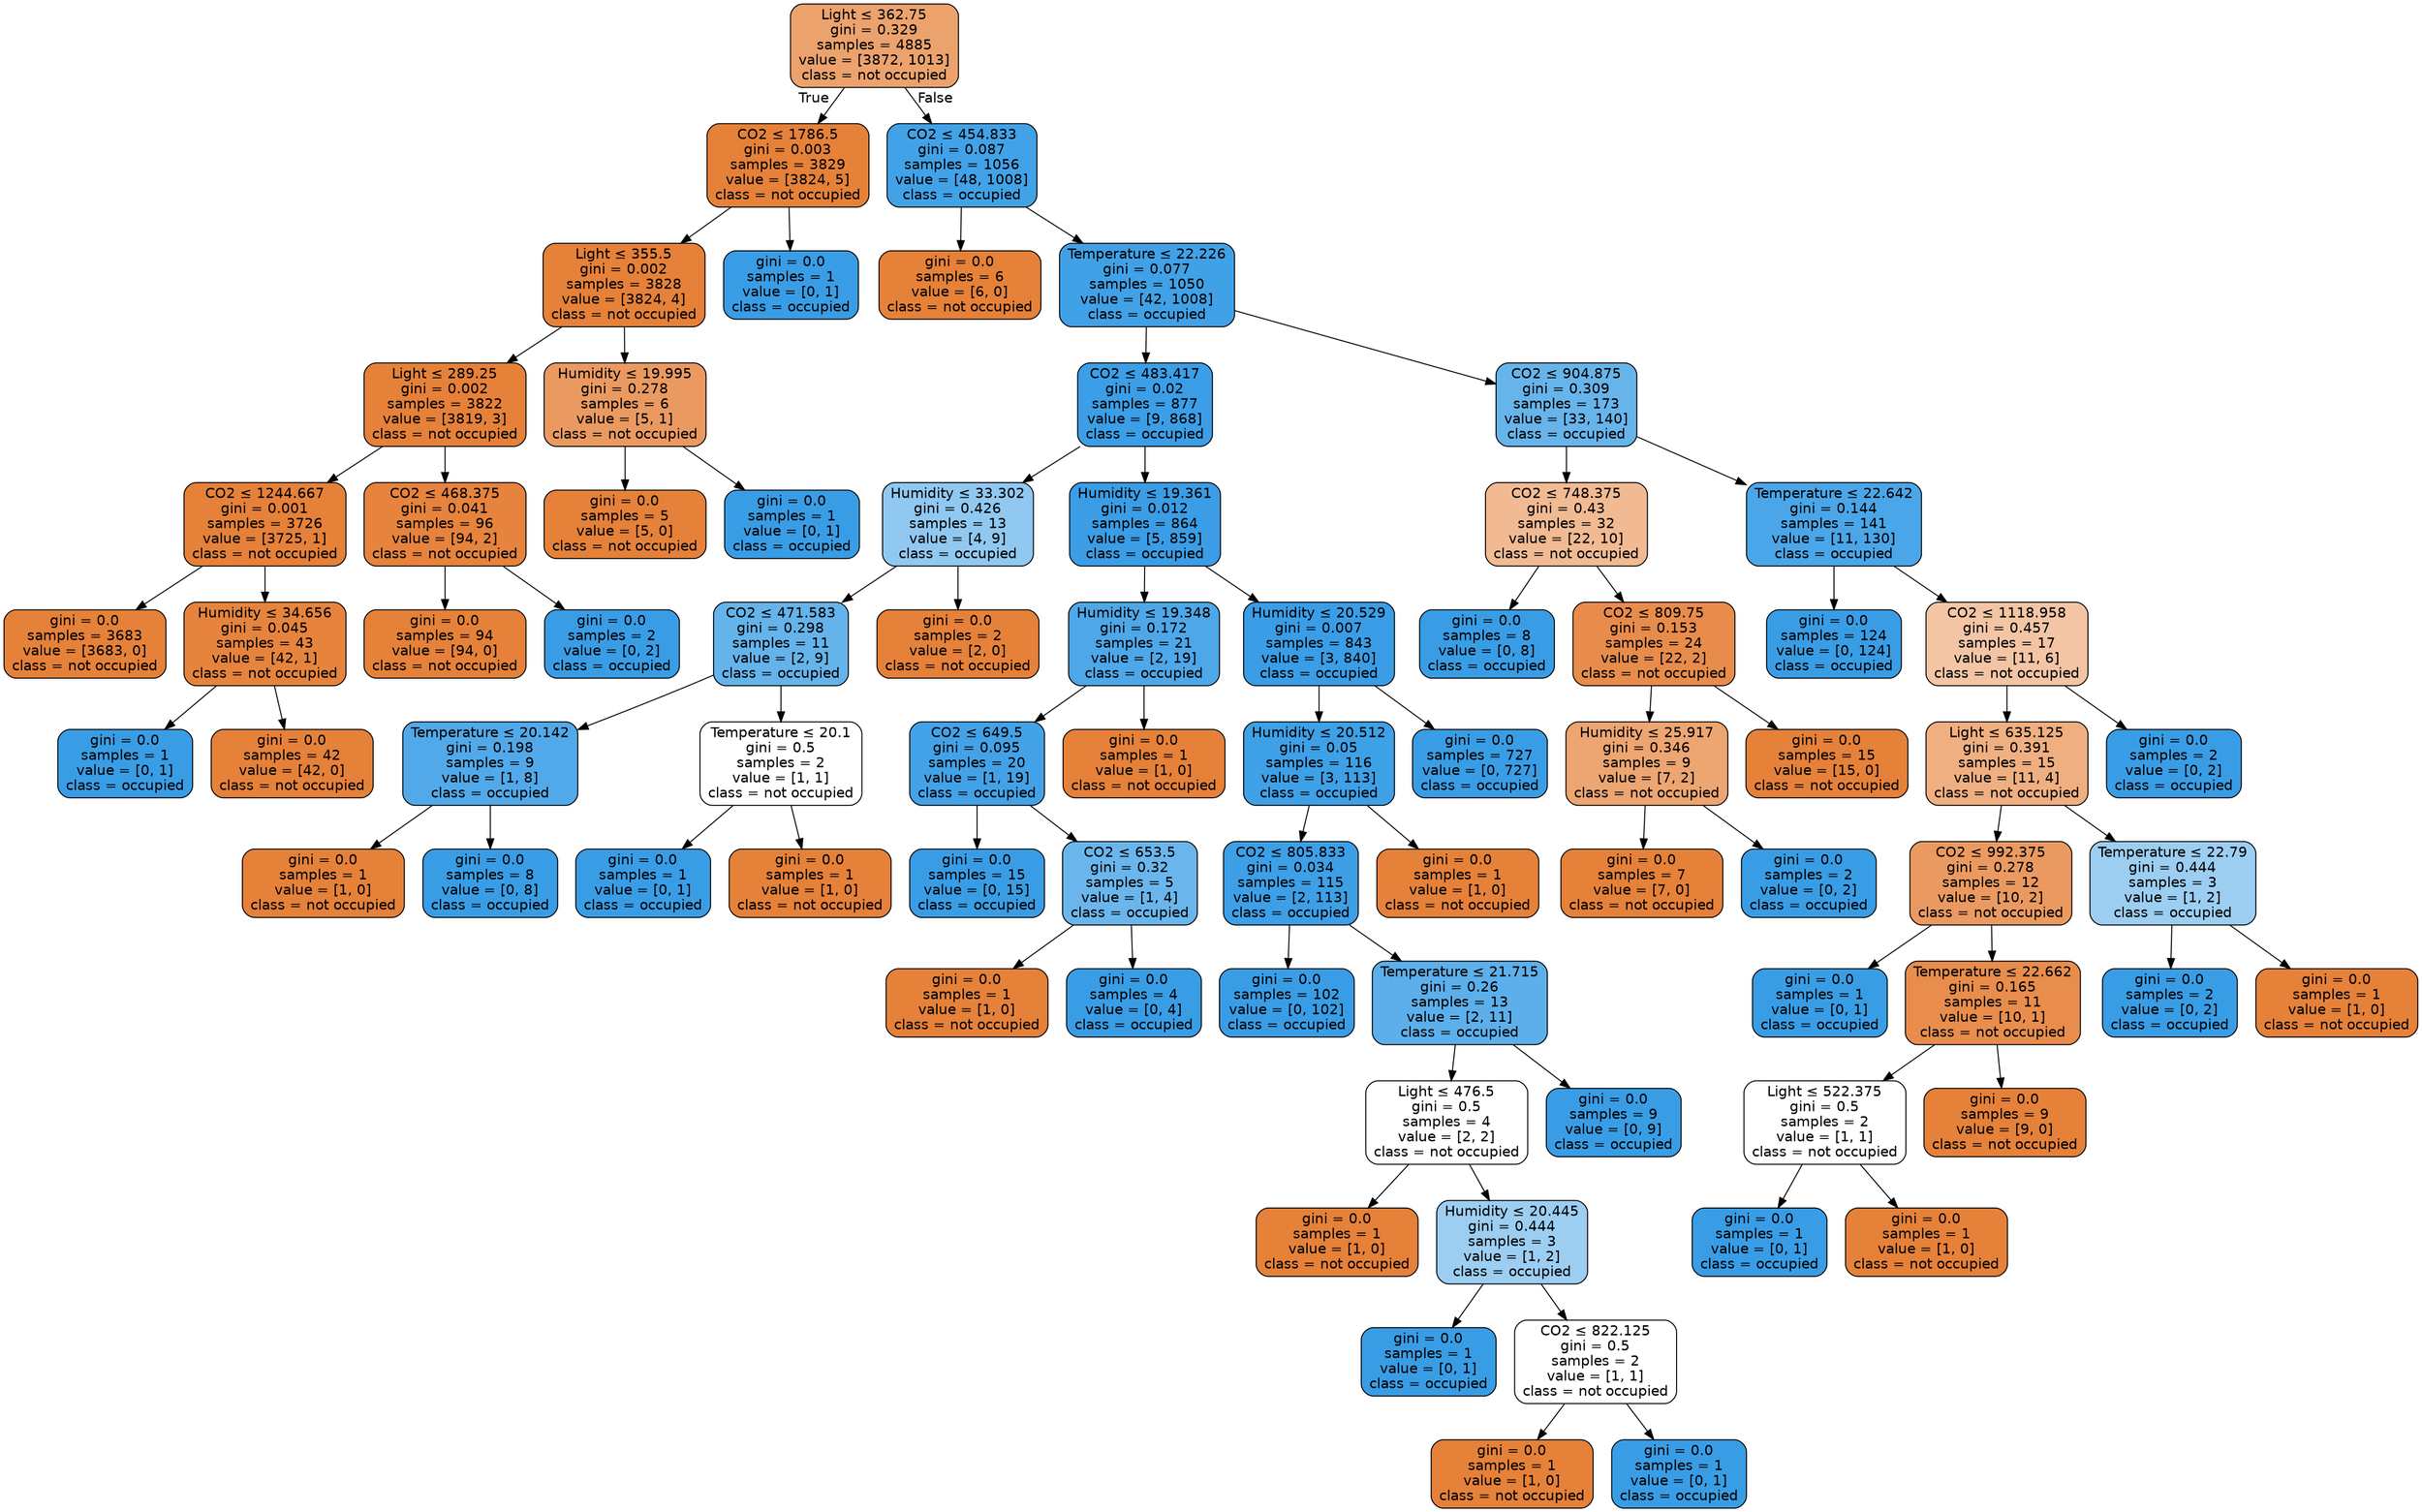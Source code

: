 digraph Tree {
node [shape=box, style="filled, rounded", color="black", fontname=helvetica] ;
edge [fontname=helvetica] ;
0 [label=<Light &le; 362.75<br/>gini = 0.329<br/>samples = 4885<br/>value = [3872, 1013]<br/>class = not occupied>, fillcolor="#e58139bc"] ;
1 [label=<CO2 &le; 1786.5<br/>gini = 0.003<br/>samples = 3829<br/>value = [3824, 5]<br/>class = not occupied>, fillcolor="#e58139ff"] ;
0 -> 1 [labeldistance=2.5, labelangle=45, headlabel="True"] ;
2 [label=<Light &le; 355.5<br/>gini = 0.002<br/>samples = 3828<br/>value = [3824, 4]<br/>class = not occupied>, fillcolor="#e58139ff"] ;
1 -> 2 ;
3 [label=<Light &le; 289.25<br/>gini = 0.002<br/>samples = 3822<br/>value = [3819, 3]<br/>class = not occupied>, fillcolor="#e58139ff"] ;
2 -> 3 ;
4 [label=<CO2 &le; 1244.667<br/>gini = 0.001<br/>samples = 3726<br/>value = [3725, 1]<br/>class = not occupied>, fillcolor="#e58139ff"] ;
3 -> 4 ;
5 [label=<gini = 0.0<br/>samples = 3683<br/>value = [3683, 0]<br/>class = not occupied>, fillcolor="#e58139ff"] ;
4 -> 5 ;
6 [label=<Humidity &le; 34.656<br/>gini = 0.045<br/>samples = 43<br/>value = [42, 1]<br/>class = not occupied>, fillcolor="#e58139f9"] ;
4 -> 6 ;
7 [label=<gini = 0.0<br/>samples = 1<br/>value = [0, 1]<br/>class = occupied>, fillcolor="#399de5ff"] ;
6 -> 7 ;
8 [label=<gini = 0.0<br/>samples = 42<br/>value = [42, 0]<br/>class = not occupied>, fillcolor="#e58139ff"] ;
6 -> 8 ;
9 [label=<CO2 &le; 468.375<br/>gini = 0.041<br/>samples = 96<br/>value = [94, 2]<br/>class = not occupied>, fillcolor="#e58139fa"] ;
3 -> 9 ;
10 [label=<gini = 0.0<br/>samples = 94<br/>value = [94, 0]<br/>class = not occupied>, fillcolor="#e58139ff"] ;
9 -> 10 ;
11 [label=<gini = 0.0<br/>samples = 2<br/>value = [0, 2]<br/>class = occupied>, fillcolor="#399de5ff"] ;
9 -> 11 ;
12 [label=<Humidity &le; 19.995<br/>gini = 0.278<br/>samples = 6<br/>value = [5, 1]<br/>class = not occupied>, fillcolor="#e58139cc"] ;
2 -> 12 ;
13 [label=<gini = 0.0<br/>samples = 5<br/>value = [5, 0]<br/>class = not occupied>, fillcolor="#e58139ff"] ;
12 -> 13 ;
14 [label=<gini = 0.0<br/>samples = 1<br/>value = [0, 1]<br/>class = occupied>, fillcolor="#399de5ff"] ;
12 -> 14 ;
15 [label=<gini = 0.0<br/>samples = 1<br/>value = [0, 1]<br/>class = occupied>, fillcolor="#399de5ff"] ;
1 -> 15 ;
16 [label=<CO2 &le; 454.833<br/>gini = 0.087<br/>samples = 1056<br/>value = [48, 1008]<br/>class = occupied>, fillcolor="#399de5f3"] ;
0 -> 16 [labeldistance=2.5, labelangle=-45, headlabel="False"] ;
17 [label=<gini = 0.0<br/>samples = 6<br/>value = [6, 0]<br/>class = not occupied>, fillcolor="#e58139ff"] ;
16 -> 17 ;
18 [label=<Temperature &le; 22.226<br/>gini = 0.077<br/>samples = 1050<br/>value = [42, 1008]<br/>class = occupied>, fillcolor="#399de5f4"] ;
16 -> 18 ;
19 [label=<CO2 &le; 483.417<br/>gini = 0.02<br/>samples = 877<br/>value = [9, 868]<br/>class = occupied>, fillcolor="#399de5fc"] ;
18 -> 19 ;
20 [label=<Humidity &le; 33.302<br/>gini = 0.426<br/>samples = 13<br/>value = [4, 9]<br/>class = occupied>, fillcolor="#399de58e"] ;
19 -> 20 ;
21 [label=<CO2 &le; 471.583<br/>gini = 0.298<br/>samples = 11<br/>value = [2, 9]<br/>class = occupied>, fillcolor="#399de5c6"] ;
20 -> 21 ;
22 [label=<Temperature &le; 20.142<br/>gini = 0.198<br/>samples = 9<br/>value = [1, 8]<br/>class = occupied>, fillcolor="#399de5df"] ;
21 -> 22 ;
23 [label=<gini = 0.0<br/>samples = 1<br/>value = [1, 0]<br/>class = not occupied>, fillcolor="#e58139ff"] ;
22 -> 23 ;
24 [label=<gini = 0.0<br/>samples = 8<br/>value = [0, 8]<br/>class = occupied>, fillcolor="#399de5ff"] ;
22 -> 24 ;
25 [label=<Temperature &le; 20.1<br/>gini = 0.5<br/>samples = 2<br/>value = [1, 1]<br/>class = not occupied>, fillcolor="#e5813900"] ;
21 -> 25 ;
26 [label=<gini = 0.0<br/>samples = 1<br/>value = [0, 1]<br/>class = occupied>, fillcolor="#399de5ff"] ;
25 -> 26 ;
27 [label=<gini = 0.0<br/>samples = 1<br/>value = [1, 0]<br/>class = not occupied>, fillcolor="#e58139ff"] ;
25 -> 27 ;
28 [label=<gini = 0.0<br/>samples = 2<br/>value = [2, 0]<br/>class = not occupied>, fillcolor="#e58139ff"] ;
20 -> 28 ;
29 [label=<Humidity &le; 19.361<br/>gini = 0.012<br/>samples = 864<br/>value = [5, 859]<br/>class = occupied>, fillcolor="#399de5fe"] ;
19 -> 29 ;
30 [label=<Humidity &le; 19.348<br/>gini = 0.172<br/>samples = 21<br/>value = [2, 19]<br/>class = occupied>, fillcolor="#399de5e4"] ;
29 -> 30 ;
31 [label=<CO2 &le; 649.5<br/>gini = 0.095<br/>samples = 20<br/>value = [1, 19]<br/>class = occupied>, fillcolor="#399de5f2"] ;
30 -> 31 ;
32 [label=<gini = 0.0<br/>samples = 15<br/>value = [0, 15]<br/>class = occupied>, fillcolor="#399de5ff"] ;
31 -> 32 ;
33 [label=<CO2 &le; 653.5<br/>gini = 0.32<br/>samples = 5<br/>value = [1, 4]<br/>class = occupied>, fillcolor="#399de5bf"] ;
31 -> 33 ;
34 [label=<gini = 0.0<br/>samples = 1<br/>value = [1, 0]<br/>class = not occupied>, fillcolor="#e58139ff"] ;
33 -> 34 ;
35 [label=<gini = 0.0<br/>samples = 4<br/>value = [0, 4]<br/>class = occupied>, fillcolor="#399de5ff"] ;
33 -> 35 ;
36 [label=<gini = 0.0<br/>samples = 1<br/>value = [1, 0]<br/>class = not occupied>, fillcolor="#e58139ff"] ;
30 -> 36 ;
37 [label=<Humidity &le; 20.529<br/>gini = 0.007<br/>samples = 843<br/>value = [3, 840]<br/>class = occupied>, fillcolor="#399de5fe"] ;
29 -> 37 ;
38 [label=<Humidity &le; 20.512<br/>gini = 0.05<br/>samples = 116<br/>value = [3, 113]<br/>class = occupied>, fillcolor="#399de5f8"] ;
37 -> 38 ;
39 [label=<CO2 &le; 805.833<br/>gini = 0.034<br/>samples = 115<br/>value = [2, 113]<br/>class = occupied>, fillcolor="#399de5fa"] ;
38 -> 39 ;
40 [label=<gini = 0.0<br/>samples = 102<br/>value = [0, 102]<br/>class = occupied>, fillcolor="#399de5ff"] ;
39 -> 40 ;
41 [label=<Temperature &le; 21.715<br/>gini = 0.26<br/>samples = 13<br/>value = [2, 11]<br/>class = occupied>, fillcolor="#399de5d1"] ;
39 -> 41 ;
42 [label=<Light &le; 476.5<br/>gini = 0.5<br/>samples = 4<br/>value = [2, 2]<br/>class = not occupied>, fillcolor="#e5813900"] ;
41 -> 42 ;
43 [label=<gini = 0.0<br/>samples = 1<br/>value = [1, 0]<br/>class = not occupied>, fillcolor="#e58139ff"] ;
42 -> 43 ;
44 [label=<Humidity &le; 20.445<br/>gini = 0.444<br/>samples = 3<br/>value = [1, 2]<br/>class = occupied>, fillcolor="#399de57f"] ;
42 -> 44 ;
45 [label=<gini = 0.0<br/>samples = 1<br/>value = [0, 1]<br/>class = occupied>, fillcolor="#399de5ff"] ;
44 -> 45 ;
46 [label=<CO2 &le; 822.125<br/>gini = 0.5<br/>samples = 2<br/>value = [1, 1]<br/>class = not occupied>, fillcolor="#e5813900"] ;
44 -> 46 ;
47 [label=<gini = 0.0<br/>samples = 1<br/>value = [1, 0]<br/>class = not occupied>, fillcolor="#e58139ff"] ;
46 -> 47 ;
48 [label=<gini = 0.0<br/>samples = 1<br/>value = [0, 1]<br/>class = occupied>, fillcolor="#399de5ff"] ;
46 -> 48 ;
49 [label=<gini = 0.0<br/>samples = 9<br/>value = [0, 9]<br/>class = occupied>, fillcolor="#399de5ff"] ;
41 -> 49 ;
50 [label=<gini = 0.0<br/>samples = 1<br/>value = [1, 0]<br/>class = not occupied>, fillcolor="#e58139ff"] ;
38 -> 50 ;
51 [label=<gini = 0.0<br/>samples = 727<br/>value = [0, 727]<br/>class = occupied>, fillcolor="#399de5ff"] ;
37 -> 51 ;
52 [label=<CO2 &le; 904.875<br/>gini = 0.309<br/>samples = 173<br/>value = [33, 140]<br/>class = occupied>, fillcolor="#399de5c3"] ;
18 -> 52 ;
53 [label=<CO2 &le; 748.375<br/>gini = 0.43<br/>samples = 32<br/>value = [22, 10]<br/>class = not occupied>, fillcolor="#e581398b"] ;
52 -> 53 ;
54 [label=<gini = 0.0<br/>samples = 8<br/>value = [0, 8]<br/>class = occupied>, fillcolor="#399de5ff"] ;
53 -> 54 ;
55 [label=<CO2 &le; 809.75<br/>gini = 0.153<br/>samples = 24<br/>value = [22, 2]<br/>class = not occupied>, fillcolor="#e58139e8"] ;
53 -> 55 ;
56 [label=<Humidity &le; 25.917<br/>gini = 0.346<br/>samples = 9<br/>value = [7, 2]<br/>class = not occupied>, fillcolor="#e58139b6"] ;
55 -> 56 ;
57 [label=<gini = 0.0<br/>samples = 7<br/>value = [7, 0]<br/>class = not occupied>, fillcolor="#e58139ff"] ;
56 -> 57 ;
58 [label=<gini = 0.0<br/>samples = 2<br/>value = [0, 2]<br/>class = occupied>, fillcolor="#399de5ff"] ;
56 -> 58 ;
59 [label=<gini = 0.0<br/>samples = 15<br/>value = [15, 0]<br/>class = not occupied>, fillcolor="#e58139ff"] ;
55 -> 59 ;
60 [label=<Temperature &le; 22.642<br/>gini = 0.144<br/>samples = 141<br/>value = [11, 130]<br/>class = occupied>, fillcolor="#399de5e9"] ;
52 -> 60 ;
61 [label=<gini = 0.0<br/>samples = 124<br/>value = [0, 124]<br/>class = occupied>, fillcolor="#399de5ff"] ;
60 -> 61 ;
62 [label=<CO2 &le; 1118.958<br/>gini = 0.457<br/>samples = 17<br/>value = [11, 6]<br/>class = not occupied>, fillcolor="#e5813974"] ;
60 -> 62 ;
63 [label=<Light &le; 635.125<br/>gini = 0.391<br/>samples = 15<br/>value = [11, 4]<br/>class = not occupied>, fillcolor="#e58139a2"] ;
62 -> 63 ;
64 [label=<CO2 &le; 992.375<br/>gini = 0.278<br/>samples = 12<br/>value = [10, 2]<br/>class = not occupied>, fillcolor="#e58139cc"] ;
63 -> 64 ;
65 [label=<gini = 0.0<br/>samples = 1<br/>value = [0, 1]<br/>class = occupied>, fillcolor="#399de5ff"] ;
64 -> 65 ;
66 [label=<Temperature &le; 22.662<br/>gini = 0.165<br/>samples = 11<br/>value = [10, 1]<br/>class = not occupied>, fillcolor="#e58139e6"] ;
64 -> 66 ;
67 [label=<Light &le; 522.375<br/>gini = 0.5<br/>samples = 2<br/>value = [1, 1]<br/>class = not occupied>, fillcolor="#e5813900"] ;
66 -> 67 ;
68 [label=<gini = 0.0<br/>samples = 1<br/>value = [0, 1]<br/>class = occupied>, fillcolor="#399de5ff"] ;
67 -> 68 ;
69 [label=<gini = 0.0<br/>samples = 1<br/>value = [1, 0]<br/>class = not occupied>, fillcolor="#e58139ff"] ;
67 -> 69 ;
70 [label=<gini = 0.0<br/>samples = 9<br/>value = [9, 0]<br/>class = not occupied>, fillcolor="#e58139ff"] ;
66 -> 70 ;
71 [label=<Temperature &le; 22.79<br/>gini = 0.444<br/>samples = 3<br/>value = [1, 2]<br/>class = occupied>, fillcolor="#399de57f"] ;
63 -> 71 ;
72 [label=<gini = 0.0<br/>samples = 2<br/>value = [0, 2]<br/>class = occupied>, fillcolor="#399de5ff"] ;
71 -> 72 ;
73 [label=<gini = 0.0<br/>samples = 1<br/>value = [1, 0]<br/>class = not occupied>, fillcolor="#e58139ff"] ;
71 -> 73 ;
74 [label=<gini = 0.0<br/>samples = 2<br/>value = [0, 2]<br/>class = occupied>, fillcolor="#399de5ff"] ;
62 -> 74 ;
}